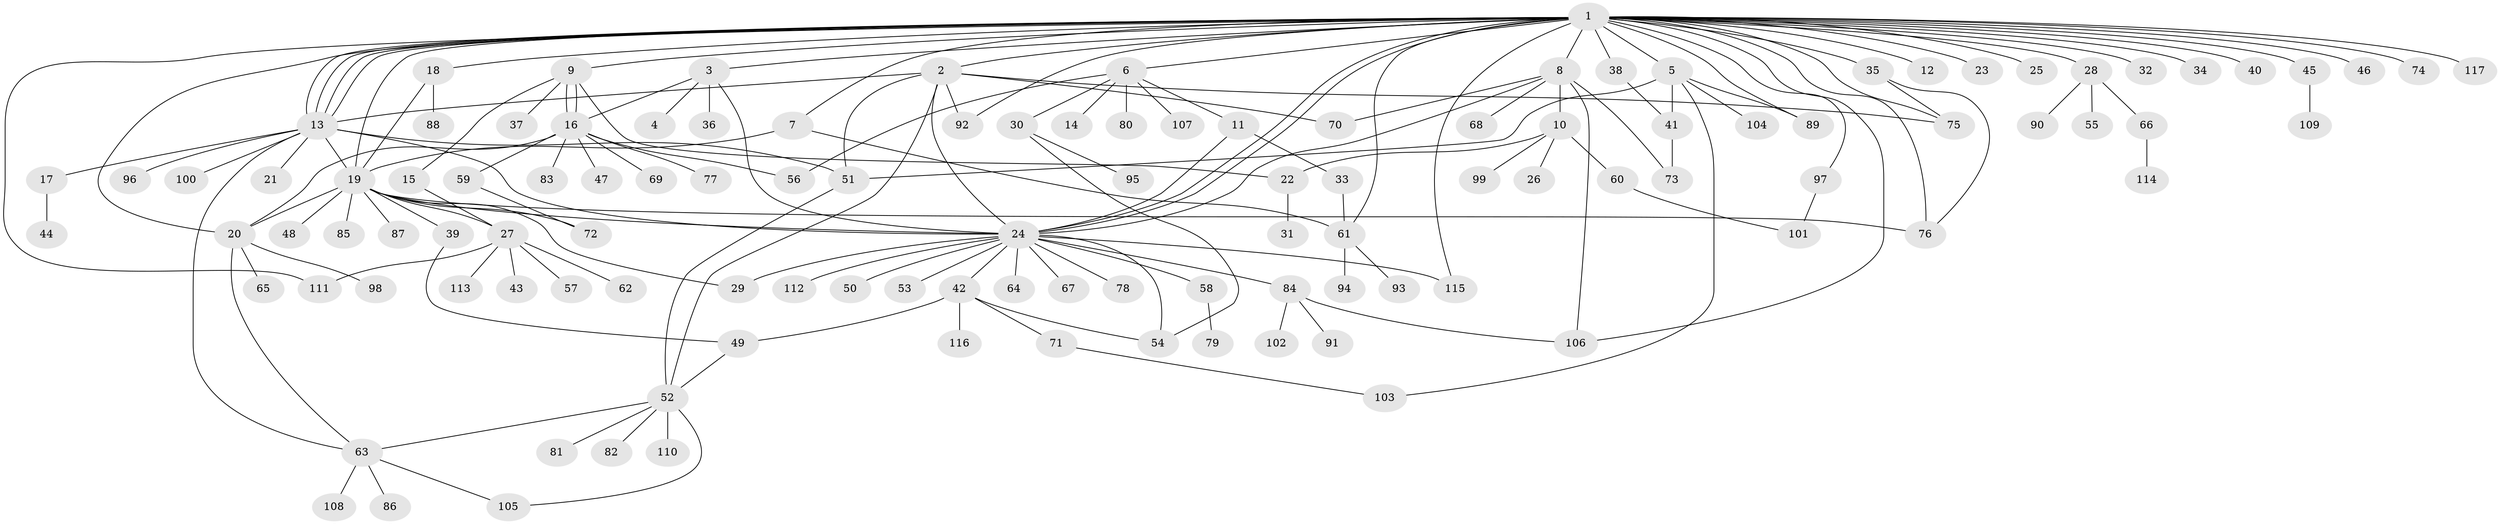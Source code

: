 // Generated by graph-tools (version 1.1) at 2025/14/03/09/25 04:14:27]
// undirected, 117 vertices, 166 edges
graph export_dot {
graph [start="1"]
  node [color=gray90,style=filled];
  1;
  2;
  3;
  4;
  5;
  6;
  7;
  8;
  9;
  10;
  11;
  12;
  13;
  14;
  15;
  16;
  17;
  18;
  19;
  20;
  21;
  22;
  23;
  24;
  25;
  26;
  27;
  28;
  29;
  30;
  31;
  32;
  33;
  34;
  35;
  36;
  37;
  38;
  39;
  40;
  41;
  42;
  43;
  44;
  45;
  46;
  47;
  48;
  49;
  50;
  51;
  52;
  53;
  54;
  55;
  56;
  57;
  58;
  59;
  60;
  61;
  62;
  63;
  64;
  65;
  66;
  67;
  68;
  69;
  70;
  71;
  72;
  73;
  74;
  75;
  76;
  77;
  78;
  79;
  80;
  81;
  82;
  83;
  84;
  85;
  86;
  87;
  88;
  89;
  90;
  91;
  92;
  93;
  94;
  95;
  96;
  97;
  98;
  99;
  100;
  101;
  102;
  103;
  104;
  105;
  106;
  107;
  108;
  109;
  110;
  111;
  112;
  113;
  114;
  115;
  116;
  117;
  1 -- 2;
  1 -- 3;
  1 -- 5;
  1 -- 6;
  1 -- 7;
  1 -- 8;
  1 -- 9;
  1 -- 12;
  1 -- 13;
  1 -- 13;
  1 -- 13;
  1 -- 13;
  1 -- 18;
  1 -- 19;
  1 -- 20;
  1 -- 23;
  1 -- 24;
  1 -- 24;
  1 -- 25;
  1 -- 28;
  1 -- 32;
  1 -- 34;
  1 -- 35;
  1 -- 38;
  1 -- 40;
  1 -- 45;
  1 -- 46;
  1 -- 61;
  1 -- 74;
  1 -- 75;
  1 -- 76;
  1 -- 89;
  1 -- 92;
  1 -- 97;
  1 -- 106;
  1 -- 111;
  1 -- 115;
  1 -- 117;
  2 -- 13;
  2 -- 24;
  2 -- 51;
  2 -- 52;
  2 -- 70;
  2 -- 75;
  2 -- 92;
  3 -- 4;
  3 -- 16;
  3 -- 24;
  3 -- 36;
  5 -- 41;
  5 -- 51;
  5 -- 89;
  5 -- 103;
  5 -- 104;
  6 -- 11;
  6 -- 14;
  6 -- 30;
  6 -- 56;
  6 -- 80;
  6 -- 107;
  7 -- 19;
  7 -- 61;
  8 -- 10;
  8 -- 24;
  8 -- 68;
  8 -- 70;
  8 -- 73;
  8 -- 106;
  9 -- 15;
  9 -- 16;
  9 -- 16;
  9 -- 22;
  9 -- 37;
  10 -- 22;
  10 -- 26;
  10 -- 60;
  10 -- 99;
  11 -- 24;
  11 -- 33;
  13 -- 17;
  13 -- 19;
  13 -- 21;
  13 -- 24;
  13 -- 51;
  13 -- 63;
  13 -- 96;
  13 -- 100;
  15 -- 27;
  16 -- 20;
  16 -- 47;
  16 -- 56;
  16 -- 59;
  16 -- 69;
  16 -- 77;
  16 -- 83;
  17 -- 44;
  18 -- 19;
  18 -- 88;
  19 -- 20;
  19 -- 24;
  19 -- 27;
  19 -- 29;
  19 -- 39;
  19 -- 48;
  19 -- 72;
  19 -- 76;
  19 -- 85;
  19 -- 87;
  20 -- 63;
  20 -- 65;
  20 -- 98;
  22 -- 31;
  24 -- 29;
  24 -- 42;
  24 -- 50;
  24 -- 53;
  24 -- 54;
  24 -- 58;
  24 -- 64;
  24 -- 67;
  24 -- 78;
  24 -- 84;
  24 -- 112;
  24 -- 115;
  27 -- 43;
  27 -- 57;
  27 -- 62;
  27 -- 111;
  27 -- 113;
  28 -- 55;
  28 -- 66;
  28 -- 90;
  30 -- 54;
  30 -- 95;
  33 -- 61;
  35 -- 75;
  35 -- 76;
  38 -- 41;
  39 -- 49;
  41 -- 73;
  42 -- 49;
  42 -- 54;
  42 -- 71;
  42 -- 116;
  45 -- 109;
  49 -- 52;
  51 -- 52;
  52 -- 63;
  52 -- 81;
  52 -- 82;
  52 -- 105;
  52 -- 110;
  58 -- 79;
  59 -- 72;
  60 -- 101;
  61 -- 93;
  61 -- 94;
  63 -- 86;
  63 -- 105;
  63 -- 108;
  66 -- 114;
  71 -- 103;
  84 -- 91;
  84 -- 102;
  84 -- 106;
  97 -- 101;
}
